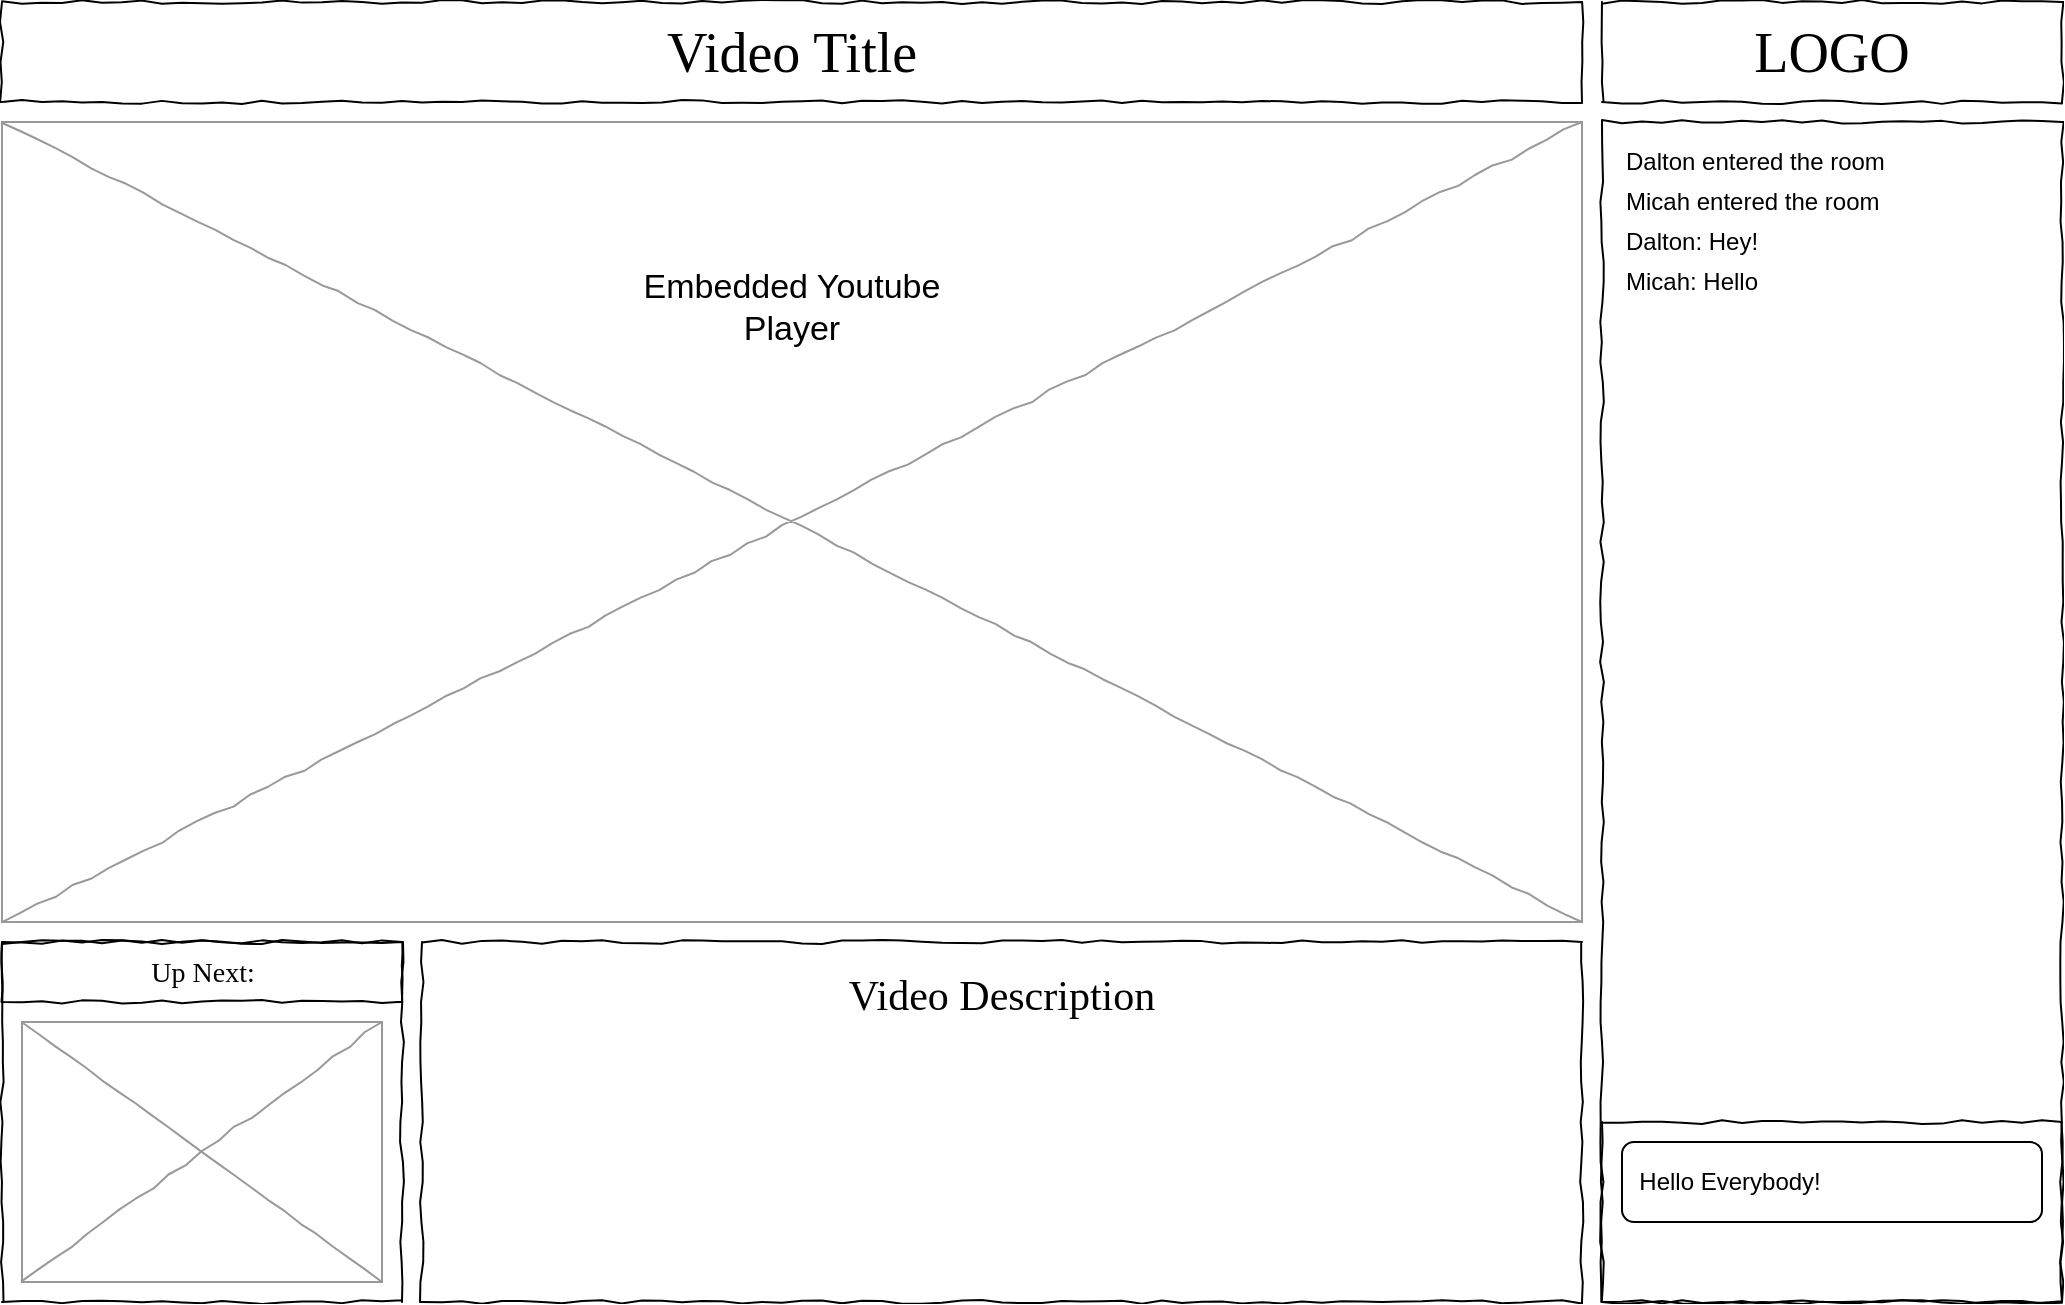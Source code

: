 <mxfile version="13.8.3" type="device"><diagram id="BhWMS0UeAS2cxObDCIoA" name="Page-1"><mxGraphModel dx="1673" dy="872" grid="1" gridSize="10" guides="1" tooltips="1" connect="1" arrows="1" fold="1" page="1" pageScale="1" pageWidth="850" pageHeight="1100" math="0" shadow="0"><root><mxCell id="0"/><mxCell id="1" parent="0"/><mxCell id="04fE3_B_Bn1XZQapqaeC-9" value="" style="whiteSpace=wrap;html=1;rounded=0;shadow=0;labelBackgroundColor=none;strokeWidth=1;fillColor=none;fontFamily=Verdana;fontSize=12;align=center;comic=1;" vertex="1" parent="1"><mxGeometry x="285" y="570" width="200" height="180" as="geometry"/></mxCell><mxCell id="04fE3_B_Bn1XZQapqaeC-1" value="" style="whiteSpace=wrap;html=1;rounded=0;shadow=0;labelBackgroundColor=none;strokeWidth=1;fillColor=none;fontFamily=Verdana;fontSize=12;align=center;comic=1;" vertex="1" parent="1"><mxGeometry x="285" y="570" width="200" height="30" as="geometry"/></mxCell><mxCell id="04fE3_B_Bn1XZQapqaeC-2" value="LOGO" style="whiteSpace=wrap;html=1;rounded=0;shadow=0;labelBackgroundColor=none;strokeWidth=1;fontFamily=Verdana;fontSize=28;align=center;comic=1;" vertex="1" parent="1"><mxGeometry x="1085" y="100" width="230" height="50" as="geometry"/></mxCell><mxCell id="04fE3_B_Bn1XZQapqaeC-3" value="&lt;div style=&quot;text-align: justify&quot;&gt;&lt;font style=&quot;font-size: 21px&quot;&gt;Video Description&lt;/font&gt;&lt;/div&gt;" style="whiteSpace=wrap;html=1;rounded=0;shadow=0;labelBackgroundColor=none;strokeWidth=1;fillColor=none;fontFamily=Verdana;fontSize=12;align=center;verticalAlign=top;spacing=10;comic=1;" vertex="1" parent="1"><mxGeometry x="495" y="570" width="580" height="180" as="geometry"/></mxCell><mxCell id="04fE3_B_Bn1XZQapqaeC-4" value="" style="verticalLabelPosition=bottom;shadow=0;dashed=0;align=center;html=1;verticalAlign=top;strokeWidth=1;shape=mxgraph.mockup.graphics.simpleIcon;strokeColor=#999999;rounded=0;labelBackgroundColor=none;fontFamily=Verdana;fontSize=14;fontColor=#000000;comic=1;" vertex="1" parent="1"><mxGeometry x="285" y="160" width="790" height="400" as="geometry"/></mxCell><mxCell id="04fE3_B_Bn1XZQapqaeC-5" value="" style="whiteSpace=wrap;html=1;rounded=0;shadow=0;labelBackgroundColor=none;strokeWidth=1;fillColor=none;fontFamily=Verdana;fontSize=12;align=center;comic=1;" vertex="1" parent="1"><mxGeometry x="1085" y="160" width="230" height="590" as="geometry"/></mxCell><mxCell id="04fE3_B_Bn1XZQapqaeC-6" value="" style="whiteSpace=wrap;html=1;rounded=0;shadow=0;labelBackgroundColor=none;strokeWidth=1;fillColor=none;fontFamily=Verdana;fontSize=12;align=center;comic=1;" vertex="1" parent="1"><mxGeometry x="1085" y="660" width="230" height="90" as="geometry"/></mxCell><mxCell id="04fE3_B_Bn1XZQapqaeC-7" value="&lt;font style=&quot;font-size: 17px&quot;&gt;Embedded Youtube Player&lt;/font&gt;" style="text;html=1;strokeColor=none;fillColor=none;align=center;verticalAlign=middle;whiteSpace=wrap;rounded=0;" vertex="1" parent="1"><mxGeometry x="600" y="218" width="160" height="69" as="geometry"/></mxCell><mxCell id="04fE3_B_Bn1XZQapqaeC-8" value="Video Title" style="whiteSpace=wrap;html=1;rounded=0;shadow=0;labelBackgroundColor=none;strokeWidth=1;fontFamily=Verdana;fontSize=28;align=center;comic=1;" vertex="1" parent="1"><mxGeometry x="285" y="100" width="790" height="50" as="geometry"/></mxCell><mxCell id="04fE3_B_Bn1XZQapqaeC-10" value="Up Next:" style="text;html=1;points=[];align=center;verticalAlign=top;spacingTop=-4;fontSize=14;fontFamily=Verdana" vertex="1" parent="1"><mxGeometry x="320" y="575" width="130" height="20" as="geometry"/></mxCell><mxCell id="04fE3_B_Bn1XZQapqaeC-11" value="" style="verticalLabelPosition=bottom;shadow=0;dashed=0;align=center;html=1;verticalAlign=top;strokeWidth=1;shape=mxgraph.mockup.graphics.simpleIcon;strokeColor=#999999;rounded=0;labelBackgroundColor=none;fontFamily=Verdana;fontSize=14;fontColor=#000000;comic=1;" vertex="1" parent="1"><mxGeometry x="295" y="610" width="180" height="130" as="geometry"/></mxCell><mxCell id="04fE3_B_Bn1XZQapqaeC-12" value="Dalton entered the room&lt;span style=&quot;color: rgba(0 , 0 , 0 , 0) ; font-family: monospace ; font-size: 0px&quot;&gt;%3CmxGraphModel%3E%3Croot%3E%3CmxCell%20id%3D%220%22%2F%3E%3CmxCell%20id%3D%221%22%20parent%3D%220%22%2F%3E%3CmxCell%20id%3D%222%22%20value%3D%22%22%20style%3D%22verticalLabelPosition%3Dbottom%3Bshadow%3D0%3Bdashed%3D0%3Balign%3Dcenter%3Bhtml%3D1%3BverticalAlign%3Dtop%3BstrokeWidth%3D1%3Bshape%3Dmxgraph.mockup.graphics.simpleIcon%3BstrokeColor%3D%23999999%3Brounded%3D0%3BlabelBackgroundColor%3Dnone%3BfontFamily%3DVerdana%3BfontSize%3D14%3BfontColor%3D%23000000%3Bcomic%3D1%3B%22%20vertex%3D%221%22%20parent%3D%221%22%3E%3CmxGeometry%20x%3D%2240%22%20y%3D%22230%22%20width%3D%22790%22%20height%3D%22400%22%20as%3D%22geometry%22%2F%3E%3C%2FmxCell%3E%3C%2Froot%3E%3C%2FmxGraphModel%3E&lt;/span&gt;" style="text;html=1;strokeColor=none;fillColor=none;align=left;verticalAlign=middle;whiteSpace=wrap;rounded=0;" vertex="1" parent="1"><mxGeometry x="1095" y="170" width="200" height="20" as="geometry"/></mxCell><mxCell id="04fE3_B_Bn1XZQapqaeC-13" value="Micah entered the room" style="text;html=1;strokeColor=none;fillColor=none;align=left;verticalAlign=middle;whiteSpace=wrap;rounded=0;" vertex="1" parent="1"><mxGeometry x="1095" y="190" width="200" height="20" as="geometry"/></mxCell><mxCell id="04fE3_B_Bn1XZQapqaeC-14" value="Dalton: Hey!" style="text;html=1;strokeColor=none;fillColor=none;align=left;verticalAlign=middle;whiteSpace=wrap;rounded=0;" vertex="1" parent="1"><mxGeometry x="1095" y="210" width="200" height="20" as="geometry"/></mxCell><mxCell id="04fE3_B_Bn1XZQapqaeC-15" value="Micah: Hello" style="text;html=1;strokeColor=none;fillColor=none;align=left;verticalAlign=middle;whiteSpace=wrap;rounded=0;" vertex="1" parent="1"><mxGeometry x="1095" y="230" width="200" height="20" as="geometry"/></mxCell><mxCell id="04fE3_B_Bn1XZQapqaeC-16" value="&amp;nbsp; Hello Everybody!" style="rounded=1;whiteSpace=wrap;html=1;align=left;" vertex="1" parent="1"><mxGeometry x="1095" y="670" width="210" height="40" as="geometry"/></mxCell></root></mxGraphModel></diagram></mxfile>